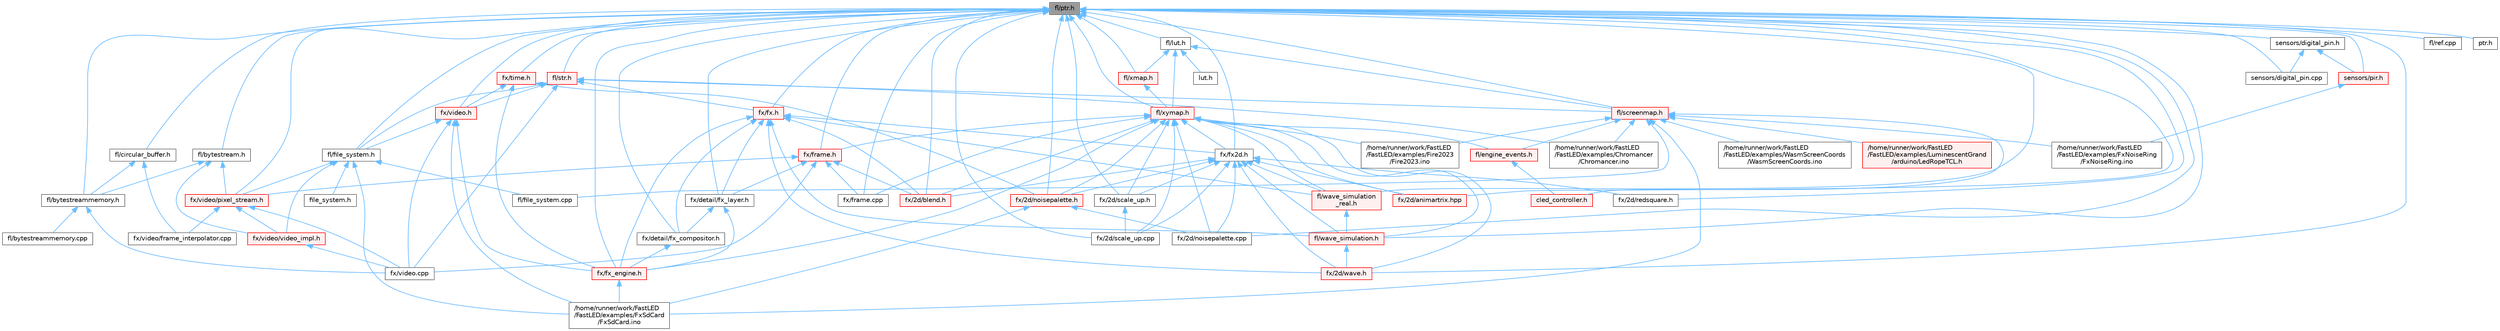 digraph "fl/ptr.h"
{
 // INTERACTIVE_SVG=YES
 // LATEX_PDF_SIZE
  bgcolor="transparent";
  edge [fontname=Helvetica,fontsize=10,labelfontname=Helvetica,labelfontsize=10];
  node [fontname=Helvetica,fontsize=10,shape=box,height=0.2,width=0.4];
  Node1 [id="Node000001",label="fl/ptr.h",height=0.2,width=0.4,color="gray40", fillcolor="grey60", style="filled", fontcolor="black",tooltip=" "];
  Node1 -> Node2 [id="edge1_Node000001_Node000002",dir="back",color="steelblue1",style="solid",tooltip=" "];
  Node2 [id="Node000002",label="fl/bytestream.h",height=0.2,width=0.4,color="grey40", fillcolor="white", style="filled",URL="$dd/d2b/bytestream_8h.html",tooltip=" "];
  Node2 -> Node3 [id="edge2_Node000002_Node000003",dir="back",color="steelblue1",style="solid",tooltip=" "];
  Node3 [id="Node000003",label="fl/bytestreammemory.h",height=0.2,width=0.4,color="grey40", fillcolor="white", style="filled",URL="$d1/d24/bytestreammemory_8h.html",tooltip=" "];
  Node3 -> Node4 [id="edge3_Node000003_Node000004",dir="back",color="steelblue1",style="solid",tooltip=" "];
  Node4 [id="Node000004",label="fl/bytestreammemory.cpp",height=0.2,width=0.4,color="grey40", fillcolor="white", style="filled",URL="$de/d95/bytestreammemory_8cpp.html",tooltip=" "];
  Node3 -> Node5 [id="edge4_Node000003_Node000005",dir="back",color="steelblue1",style="solid",tooltip=" "];
  Node5 [id="Node000005",label="fx/video.cpp",height=0.2,width=0.4,color="grey40", fillcolor="white", style="filled",URL="$d0/d05/video_8cpp.html",tooltip=" "];
  Node2 -> Node6 [id="edge5_Node000002_Node000006",dir="back",color="steelblue1",style="solid",tooltip=" "];
  Node6 [id="Node000006",label="fx/video/pixel_stream.h",height=0.2,width=0.4,color="red", fillcolor="#FFF0F0", style="filled",URL="$d3/dfa/pixel__stream_8h.html",tooltip=" "];
  Node6 -> Node5 [id="edge6_Node000006_Node000005",dir="back",color="steelblue1",style="solid",tooltip=" "];
  Node6 -> Node7 [id="edge7_Node000006_Node000007",dir="back",color="steelblue1",style="solid",tooltip=" "];
  Node7 [id="Node000007",label="fx/video/frame_interpolator.cpp",height=0.2,width=0.4,color="grey40", fillcolor="white", style="filled",URL="$d5/da4/frame__interpolator_8cpp.html",tooltip=" "];
  Node6 -> Node9 [id="edge8_Node000006_Node000009",dir="back",color="steelblue1",style="solid",tooltip=" "];
  Node9 [id="Node000009",label="fx/video/video_impl.h",height=0.2,width=0.4,color="red", fillcolor="#FFF0F0", style="filled",URL="$d5/d82/video__impl_8h.html",tooltip=" "];
  Node9 -> Node5 [id="edge9_Node000009_Node000005",dir="back",color="steelblue1",style="solid",tooltip=" "];
  Node2 -> Node9 [id="edge10_Node000002_Node000009",dir="back",color="steelblue1",style="solid",tooltip=" "];
  Node1 -> Node3 [id="edge11_Node000001_Node000003",dir="back",color="steelblue1",style="solid",tooltip=" "];
  Node1 -> Node12 [id="edge12_Node000001_Node000012",dir="back",color="steelblue1",style="solid",tooltip=" "];
  Node12 [id="Node000012",label="fl/circular_buffer.h",height=0.2,width=0.4,color="grey40", fillcolor="white", style="filled",URL="$d9/d43/circular__buffer_8h.html",tooltip=" "];
  Node12 -> Node3 [id="edge13_Node000012_Node000003",dir="back",color="steelblue1",style="solid",tooltip=" "];
  Node12 -> Node7 [id="edge14_Node000012_Node000007",dir="back",color="steelblue1",style="solid",tooltip=" "];
  Node1 -> Node13 [id="edge15_Node000001_Node000013",dir="back",color="steelblue1",style="solid",tooltip=" "];
  Node13 [id="Node000013",label="fl/file_system.h",height=0.2,width=0.4,color="grey40", fillcolor="white", style="filled",URL="$d9/d28/fl_2file__system_8h.html",tooltip=" "];
  Node13 -> Node14 [id="edge16_Node000013_Node000014",dir="back",color="steelblue1",style="solid",tooltip=" "];
  Node14 [id="Node000014",label="/home/runner/work/FastLED\l/FastLED/examples/FxSdCard\l/FxSdCard.ino",height=0.2,width=0.4,color="grey40", fillcolor="white", style="filled",URL="$d7/d35/_fx_sd_card_8ino.html",tooltip=" "];
  Node13 -> Node15 [id="edge17_Node000013_Node000015",dir="back",color="steelblue1",style="solid",tooltip=" "];
  Node15 [id="Node000015",label="file_system.h",height=0.2,width=0.4,color="grey40", fillcolor="white", style="filled",URL="$d6/d8d/file__system_8h.html",tooltip=" "];
  Node13 -> Node16 [id="edge18_Node000013_Node000016",dir="back",color="steelblue1",style="solid",tooltip=" "];
  Node16 [id="Node000016",label="fl/file_system.cpp",height=0.2,width=0.4,color="grey40", fillcolor="white", style="filled",URL="$d4/d37/file__system_8cpp.html",tooltip=" "];
  Node13 -> Node6 [id="edge19_Node000013_Node000006",dir="back",color="steelblue1",style="solid",tooltip=" "];
  Node13 -> Node9 [id="edge20_Node000013_Node000009",dir="back",color="steelblue1",style="solid",tooltip=" "];
  Node1 -> Node17 [id="edge21_Node000001_Node000017",dir="back",color="steelblue1",style="solid",tooltip=" "];
  Node17 [id="Node000017",label="fl/lut.h",height=0.2,width=0.4,color="grey40", fillcolor="white", style="filled",URL="$d3/db6/fl_2lut_8h.html",tooltip=" "];
  Node17 -> Node18 [id="edge22_Node000017_Node000018",dir="back",color="steelblue1",style="solid",tooltip=" "];
  Node18 [id="Node000018",label="fl/screenmap.h",height=0.2,width=0.4,color="red", fillcolor="#FFF0F0", style="filled",URL="$d7/d0d/fl_2screenmap_8h.html",tooltip=" "];
  Node18 -> Node19 [id="edge23_Node000018_Node000019",dir="back",color="steelblue1",style="solid",tooltip=" "];
  Node19 [id="Node000019",label="/home/runner/work/FastLED\l/FastLED/examples/Chromancer\l/Chromancer.ino",height=0.2,width=0.4,color="grey40", fillcolor="white", style="filled",URL="$d1/ddb/_chromancer_8ino.html",tooltip=" "];
  Node18 -> Node20 [id="edge24_Node000018_Node000020",dir="back",color="steelblue1",style="solid",tooltip=" "];
  Node20 [id="Node000020",label="/home/runner/work/FastLED\l/FastLED/examples/Fire2023\l/Fire2023.ino",height=0.2,width=0.4,color="grey40", fillcolor="white", style="filled",URL="$d8/d2c/_fire2023_8ino.html",tooltip=" "];
  Node18 -> Node21 [id="edge25_Node000018_Node000021",dir="back",color="steelblue1",style="solid",tooltip=" "];
  Node21 [id="Node000021",label="/home/runner/work/FastLED\l/FastLED/examples/FxNoiseRing\l/FxNoiseRing.ino",height=0.2,width=0.4,color="grey40", fillcolor="white", style="filled",URL="$d3/dac/_fx_noise_ring_8ino.html",tooltip=" "];
  Node18 -> Node14 [id="edge26_Node000018_Node000014",dir="back",color="steelblue1",style="solid",tooltip=" "];
  Node18 -> Node22 [id="edge27_Node000018_Node000022",dir="back",color="steelblue1",style="solid",tooltip=" "];
  Node22 [id="Node000022",label="/home/runner/work/FastLED\l/FastLED/examples/LuminescentGrand\l/arduino/LedRopeTCL.h",height=0.2,width=0.4,color="red", fillcolor="#FFF0F0", style="filled",URL="$d9/d7e/_led_rope_t_c_l_8h.html",tooltip=" "];
  Node18 -> Node24 [id="edge28_Node000018_Node000024",dir="back",color="steelblue1",style="solid",tooltip=" "];
  Node24 [id="Node000024",label="/home/runner/work/FastLED\l/FastLED/examples/WasmScreenCoords\l/WasmScreenCoords.ino",height=0.2,width=0.4,color="grey40", fillcolor="white", style="filled",URL="$dc/d4d/_wasm_screen_coords_8ino.html",tooltip="Simple test for screen coordinates in the web compiled version of FastLED."];
  Node18 -> Node25 [id="edge29_Node000018_Node000025",dir="back",color="steelblue1",style="solid",tooltip=" "];
  Node25 [id="Node000025",label="cled_controller.h",height=0.2,width=0.4,color="red", fillcolor="#FFF0F0", style="filled",URL="$db/d6d/cled__controller_8h.html",tooltip="base definitions used by led controllers for writing out led data"];
  Node18 -> Node140 [id="edge30_Node000018_Node000140",dir="back",color="steelblue1",style="solid",tooltip=" "];
  Node140 [id="Node000140",label="fl/engine_events.h",height=0.2,width=0.4,color="red", fillcolor="#FFF0F0", style="filled",URL="$dc/dd9/fl_2engine__events_8h.html",tooltip=" "];
  Node140 -> Node25 [id="edge31_Node000140_Node000025",dir="back",color="steelblue1",style="solid",tooltip=" "];
  Node18 -> Node16 [id="edge32_Node000018_Node000016",dir="back",color="steelblue1",style="solid",tooltip=" "];
  Node17 -> Node146 [id="edge33_Node000017_Node000146",dir="back",color="steelblue1",style="solid",tooltip=" "];
  Node146 [id="Node000146",label="fl/xmap.h",height=0.2,width=0.4,color="red", fillcolor="#FFF0F0", style="filled",URL="$d5/d22/fl_2xmap_8h.html",tooltip=" "];
  Node146 -> Node148 [id="edge34_Node000146_Node000148",dir="back",color="steelblue1",style="solid",tooltip=" "];
  Node148 [id="Node000148",label="fl/xymap.h",height=0.2,width=0.4,color="red", fillcolor="#FFF0F0", style="filled",URL="$d6/dc9/fl_2xymap_8h.html",tooltip=" "];
  Node148 -> Node20 [id="edge35_Node000148_Node000020",dir="back",color="steelblue1",style="solid",tooltip=" "];
  Node148 -> Node140 [id="edge36_Node000148_Node000140",dir="back",color="steelblue1",style="solid",tooltip=" "];
  Node148 -> Node152 [id="edge37_Node000148_Node000152",dir="back",color="steelblue1",style="solid",tooltip=" "];
  Node152 [id="Node000152",label="fl/wave_simulation.h",height=0.2,width=0.4,color="red", fillcolor="#FFF0F0", style="filled",URL="$dc/d36/wave__simulation_8h.html",tooltip=" "];
  Node152 -> Node96 [id="edge38_Node000152_Node000096",dir="back",color="steelblue1",style="solid",tooltip=" "];
  Node96 [id="Node000096",label="fx/2d/wave.h",height=0.2,width=0.4,color="red", fillcolor="#FFF0F0", style="filled",URL="$dc/d61/wave_8h.html",tooltip=" "];
  Node148 -> Node154 [id="edge39_Node000148_Node000154",dir="back",color="steelblue1",style="solid",tooltip=" "];
  Node154 [id="Node000154",label="fl/wave_simulation\l_real.h",height=0.2,width=0.4,color="red", fillcolor="#FFF0F0", style="filled",URL="$dd/d8e/wave__simulation__real_8h.html",tooltip=" "];
  Node154 -> Node152 [id="edge40_Node000154_Node000152",dir="back",color="steelblue1",style="solid",tooltip=" "];
  Node148 -> Node156 [id="edge41_Node000148_Node000156",dir="back",color="steelblue1",style="solid",tooltip=" "];
  Node156 [id="Node000156",label="fx/2d/animartrix.hpp",height=0.2,width=0.4,color="red", fillcolor="#FFF0F0", style="filled",URL="$d3/dc3/animartrix_8hpp.html",tooltip=" "];
  Node148 -> Node157 [id="edge42_Node000148_Node000157",dir="back",color="steelblue1",style="solid",tooltip=" "];
  Node157 [id="Node000157",label="fx/2d/blend.h",height=0.2,width=0.4,color="red", fillcolor="#FFF0F0", style="filled",URL="$d8/d4e/blend_8h.html",tooltip=" "];
  Node148 -> Node117 [id="edge43_Node000148_Node000117",dir="back",color="steelblue1",style="solid",tooltip=" "];
  Node117 [id="Node000117",label="fx/2d/noisepalette.cpp",height=0.2,width=0.4,color="grey40", fillcolor="white", style="filled",URL="$d6/d66/noisepalette_8cpp.html",tooltip=" "];
  Node148 -> Node118 [id="edge44_Node000148_Node000118",dir="back",color="steelblue1",style="solid",tooltip=" "];
  Node118 [id="Node000118",label="fx/2d/noisepalette.h",height=0.2,width=0.4,color="red", fillcolor="#FFF0F0", style="filled",URL="$d6/dc7/noisepalette_8h.html",tooltip="Demonstrates how to mix noise generation with color palettes on a 2D LED matrix."];
  Node118 -> Node14 [id="edge45_Node000118_Node000014",dir="back",color="steelblue1",style="solid",tooltip=" "];
  Node118 -> Node117 [id="edge46_Node000118_Node000117",dir="back",color="steelblue1",style="solid",tooltip=" "];
  Node148 -> Node120 [id="edge47_Node000148_Node000120",dir="back",color="steelblue1",style="solid",tooltip=" "];
  Node120 [id="Node000120",label="fx/2d/scale_up.cpp",height=0.2,width=0.4,color="grey40", fillcolor="white", style="filled",URL="$dc/d8c/scale__up_8cpp.html",tooltip=" "];
  Node148 -> Node151 [id="edge48_Node000148_Node000151",dir="back",color="steelblue1",style="solid",tooltip=" "];
  Node151 [id="Node000151",label="fx/2d/scale_up.h",height=0.2,width=0.4,color="grey40", fillcolor="white", style="filled",URL="$d2/d74/scale__up_8h.html",tooltip="Expands a grid using bilinear interpolation and scaling up."];
  Node151 -> Node120 [id="edge49_Node000151_Node000120",dir="back",color="steelblue1",style="solid",tooltip=" "];
  Node148 -> Node96 [id="edge50_Node000148_Node000096",dir="back",color="steelblue1",style="solid",tooltip=" "];
  Node148 -> Node158 [id="edge51_Node000148_Node000158",dir="back",color="steelblue1",style="solid",tooltip=" "];
  Node158 [id="Node000158",label="fx/frame.cpp",height=0.2,width=0.4,color="grey40", fillcolor="white", style="filled",URL="$da/d14/frame_8cpp.html",tooltip=" "];
  Node148 -> Node159 [id="edge52_Node000148_Node000159",dir="back",color="steelblue1",style="solid",tooltip=" "];
  Node159 [id="Node000159",label="fx/frame.h",height=0.2,width=0.4,color="red", fillcolor="#FFF0F0", style="filled",URL="$df/d7d/frame_8h.html",tooltip=" "];
  Node159 -> Node157 [id="edge53_Node000159_Node000157",dir="back",color="steelblue1",style="solid",tooltip=" "];
  Node159 -> Node160 [id="edge54_Node000159_Node000160",dir="back",color="steelblue1",style="solid",tooltip=" "];
  Node160 [id="Node000160",label="fx/detail/fx_layer.h",height=0.2,width=0.4,color="grey40", fillcolor="white", style="filled",URL="$d7/d2f/fx__layer_8h.html",tooltip=" "];
  Node160 -> Node161 [id="edge55_Node000160_Node000161",dir="back",color="steelblue1",style="solid",tooltip=" "];
  Node161 [id="Node000161",label="fx/detail/fx_compositor.h",height=0.2,width=0.4,color="grey40", fillcolor="white", style="filled",URL="$d5/d6b/fx__compositor_8h.html",tooltip=" "];
  Node161 -> Node162 [id="edge56_Node000161_Node000162",dir="back",color="steelblue1",style="solid",tooltip=" "];
  Node162 [id="Node000162",label="fx/fx_engine.h",height=0.2,width=0.4,color="red", fillcolor="#FFF0F0", style="filled",URL="$d9/d3c/fx__engine_8h.html",tooltip=" "];
  Node162 -> Node14 [id="edge57_Node000162_Node000014",dir="back",color="steelblue1",style="solid",tooltip=" "];
  Node160 -> Node162 [id="edge58_Node000160_Node000162",dir="back",color="steelblue1",style="solid",tooltip=" "];
  Node159 -> Node158 [id="edge59_Node000159_Node000158",dir="back",color="steelblue1",style="solid",tooltip=" "];
  Node159 -> Node5 [id="edge60_Node000159_Node000005",dir="back",color="steelblue1",style="solid",tooltip=" "];
  Node159 -> Node6 [id="edge61_Node000159_Node000006",dir="back",color="steelblue1",style="solid",tooltip=" "];
  Node148 -> Node164 [id="edge62_Node000148_Node000164",dir="back",color="steelblue1",style="solid",tooltip=" "];
  Node164 [id="Node000164",label="fx/fx2d.h",height=0.2,width=0.4,color="grey40", fillcolor="white", style="filled",URL="$d9/d43/fx2d_8h.html",tooltip=" "];
  Node164 -> Node152 [id="edge63_Node000164_Node000152",dir="back",color="steelblue1",style="solid",tooltip=" "];
  Node164 -> Node154 [id="edge64_Node000164_Node000154",dir="back",color="steelblue1",style="solid",tooltip=" "];
  Node164 -> Node156 [id="edge65_Node000164_Node000156",dir="back",color="steelblue1",style="solid",tooltip=" "];
  Node164 -> Node157 [id="edge66_Node000164_Node000157",dir="back",color="steelblue1",style="solid",tooltip=" "];
  Node164 -> Node117 [id="edge67_Node000164_Node000117",dir="back",color="steelblue1",style="solid",tooltip=" "];
  Node164 -> Node118 [id="edge68_Node000164_Node000118",dir="back",color="steelblue1",style="solid",tooltip=" "];
  Node164 -> Node119 [id="edge69_Node000164_Node000119",dir="back",color="steelblue1",style="solid",tooltip=" "];
  Node119 [id="Node000119",label="fx/2d/redsquare.h",height=0.2,width=0.4,color="grey40", fillcolor="white", style="filled",URL="$d3/db8/redsquare_8h.html",tooltip=" "];
  Node164 -> Node120 [id="edge70_Node000164_Node000120",dir="back",color="steelblue1",style="solid",tooltip=" "];
  Node164 -> Node151 [id="edge71_Node000164_Node000151",dir="back",color="steelblue1",style="solid",tooltip=" "];
  Node164 -> Node96 [id="edge72_Node000164_Node000096",dir="back",color="steelblue1",style="solid",tooltip=" "];
  Node148 -> Node162 [id="edge73_Node000148_Node000162",dir="back",color="steelblue1",style="solid",tooltip=" "];
  Node17 -> Node148 [id="edge74_Node000017_Node000148",dir="back",color="steelblue1",style="solid",tooltip=" "];
  Node17 -> Node169 [id="edge75_Node000017_Node000169",dir="back",color="steelblue1",style="solid",tooltip=" "];
  Node169 [id="Node000169",label="lut.h",height=0.2,width=0.4,color="grey40", fillcolor="white", style="filled",URL="$db/d54/lut_8h.html",tooltip=" "];
  Node1 -> Node170 [id="edge76_Node000001_Node000170",dir="back",color="steelblue1",style="solid",tooltip=" "];
  Node170 [id="Node000170",label="fl/ref.cpp",height=0.2,width=0.4,color="grey40", fillcolor="white", style="filled",URL="$df/de4/ref_8cpp.html",tooltip=" "];
  Node1 -> Node18 [id="edge77_Node000001_Node000018",dir="back",color="steelblue1",style="solid",tooltip=" "];
  Node1 -> Node171 [id="edge78_Node000001_Node000171",dir="back",color="steelblue1",style="solid",tooltip=" "];
  Node171 [id="Node000171",label="fl/str.h",height=0.2,width=0.4,color="red", fillcolor="#FFF0F0", style="filled",URL="$dc/d0e/fl_2str_8h.html",tooltip=" "];
  Node171 -> Node19 [id="edge79_Node000171_Node000019",dir="back",color="steelblue1",style="solid",tooltip=" "];
  Node171 -> Node13 [id="edge80_Node000171_Node000013",dir="back",color="steelblue1",style="solid",tooltip=" "];
  Node171 -> Node18 [id="edge81_Node000171_Node000018",dir="back",color="steelblue1",style="solid",tooltip=" "];
  Node171 -> Node185 [id="edge82_Node000171_Node000185",dir="back",color="steelblue1",style="solid",tooltip=" "];
  Node185 [id="Node000185",label="fx/fx.h",height=0.2,width=0.4,color="red", fillcolor="#FFF0F0", style="filled",URL="$d2/d0c/fx_8h.html",tooltip=" "];
  Node185 -> Node152 [id="edge83_Node000185_Node000152",dir="back",color="steelblue1",style="solid",tooltip=" "];
  Node185 -> Node154 [id="edge84_Node000185_Node000154",dir="back",color="steelblue1",style="solid",tooltip=" "];
  Node185 -> Node157 [id="edge85_Node000185_Node000157",dir="back",color="steelblue1",style="solid",tooltip=" "];
  Node185 -> Node96 [id="edge86_Node000185_Node000096",dir="back",color="steelblue1",style="solid",tooltip=" "];
  Node185 -> Node161 [id="edge87_Node000185_Node000161",dir="back",color="steelblue1",style="solid",tooltip=" "];
  Node185 -> Node160 [id="edge88_Node000185_Node000160",dir="back",color="steelblue1",style="solid",tooltip=" "];
  Node185 -> Node164 [id="edge89_Node000185_Node000164",dir="back",color="steelblue1",style="solid",tooltip=" "];
  Node185 -> Node162 [id="edge90_Node000185_Node000162",dir="back",color="steelblue1",style="solid",tooltip=" "];
  Node171 -> Node5 [id="edge91_Node000171_Node000005",dir="back",color="steelblue1",style="solid",tooltip=" "];
  Node171 -> Node167 [id="edge92_Node000171_Node000167",dir="back",color="steelblue1",style="solid",tooltip=" "];
  Node167 [id="Node000167",label="fx/video.h",height=0.2,width=0.4,color="red", fillcolor="#FFF0F0", style="filled",URL="$dd/d78/video_8h.html",tooltip=" "];
  Node167 -> Node14 [id="edge93_Node000167_Node000014",dir="back",color="steelblue1",style="solid",tooltip=" "];
  Node167 -> Node13 [id="edge94_Node000167_Node000013",dir="back",color="steelblue1",style="solid",tooltip=" "];
  Node167 -> Node162 [id="edge95_Node000167_Node000162",dir="back",color="steelblue1",style="solid",tooltip=" "];
  Node167 -> Node5 [id="edge96_Node000167_Node000005",dir="back",color="steelblue1",style="solid",tooltip=" "];
  Node1 -> Node152 [id="edge97_Node000001_Node000152",dir="back",color="steelblue1",style="solid",tooltip=" "];
  Node1 -> Node154 [id="edge98_Node000001_Node000154",dir="back",color="steelblue1",style="solid",tooltip=" "];
  Node1 -> Node146 [id="edge99_Node000001_Node000146",dir="back",color="steelblue1",style="solid",tooltip=" "];
  Node1 -> Node148 [id="edge100_Node000001_Node000148",dir="back",color="steelblue1",style="solid",tooltip=" "];
  Node1 -> Node156 [id="edge101_Node000001_Node000156",dir="back",color="steelblue1",style="solid",tooltip=" "];
  Node1 -> Node157 [id="edge102_Node000001_Node000157",dir="back",color="steelblue1",style="solid",tooltip=" "];
  Node1 -> Node117 [id="edge103_Node000001_Node000117",dir="back",color="steelblue1",style="solid",tooltip=" "];
  Node1 -> Node118 [id="edge104_Node000001_Node000118",dir="back",color="steelblue1",style="solid",tooltip=" "];
  Node1 -> Node119 [id="edge105_Node000001_Node000119",dir="back",color="steelblue1",style="solid",tooltip=" "];
  Node1 -> Node120 [id="edge106_Node000001_Node000120",dir="back",color="steelblue1",style="solid",tooltip=" "];
  Node1 -> Node151 [id="edge107_Node000001_Node000151",dir="back",color="steelblue1",style="solid",tooltip=" "];
  Node1 -> Node96 [id="edge108_Node000001_Node000096",dir="back",color="steelblue1",style="solid",tooltip=" "];
  Node1 -> Node161 [id="edge109_Node000001_Node000161",dir="back",color="steelblue1",style="solid",tooltip=" "];
  Node1 -> Node160 [id="edge110_Node000001_Node000160",dir="back",color="steelblue1",style="solid",tooltip=" "];
  Node1 -> Node158 [id="edge111_Node000001_Node000158",dir="back",color="steelblue1",style="solid",tooltip=" "];
  Node1 -> Node159 [id="edge112_Node000001_Node000159",dir="back",color="steelblue1",style="solid",tooltip=" "];
  Node1 -> Node185 [id="edge113_Node000001_Node000185",dir="back",color="steelblue1",style="solid",tooltip=" "];
  Node1 -> Node164 [id="edge114_Node000001_Node000164",dir="back",color="steelblue1",style="solid",tooltip=" "];
  Node1 -> Node162 [id="edge115_Node000001_Node000162",dir="back",color="steelblue1",style="solid",tooltip=" "];
  Node1 -> Node187 [id="edge116_Node000001_Node000187",dir="back",color="steelblue1",style="solid",tooltip=" "];
  Node187 [id="Node000187",label="fx/time.h",height=0.2,width=0.4,color="red", fillcolor="#FFF0F0", style="filled",URL="$de/df7/time_8h.html",tooltip=" "];
  Node187 -> Node118 [id="edge117_Node000187_Node000118",dir="back",color="steelblue1",style="solid",tooltip=" "];
  Node187 -> Node162 [id="edge118_Node000187_Node000162",dir="back",color="steelblue1",style="solid",tooltip=" "];
  Node187 -> Node167 [id="edge119_Node000187_Node000167",dir="back",color="steelblue1",style="solid",tooltip=" "];
  Node1 -> Node167 [id="edge120_Node000001_Node000167",dir="back",color="steelblue1",style="solid",tooltip=" "];
  Node1 -> Node6 [id="edge121_Node000001_Node000006",dir="back",color="steelblue1",style="solid",tooltip=" "];
  Node1 -> Node188 [id="edge122_Node000001_Node000188",dir="back",color="steelblue1",style="solid",tooltip=" "];
  Node188 [id="Node000188",label="ptr.h",height=0.2,width=0.4,color="grey40", fillcolor="white", style="filled",URL="$dd/d98/ptr_8h.html",tooltip=" "];
  Node1 -> Node105 [id="edge123_Node000001_Node000105",dir="back",color="steelblue1",style="solid",tooltip=" "];
  Node105 [id="Node000105",label="sensors/digital_pin.cpp",height=0.2,width=0.4,color="grey40", fillcolor="white", style="filled",URL="$de/d2b/digital__pin_8cpp.html",tooltip=" "];
  Node1 -> Node189 [id="edge124_Node000001_Node000189",dir="back",color="steelblue1",style="solid",tooltip=" "];
  Node189 [id="Node000189",label="sensors/digital_pin.h",height=0.2,width=0.4,color="grey40", fillcolor="white", style="filled",URL="$dd/d83/digital__pin_8h.html",tooltip=" "];
  Node189 -> Node105 [id="edge125_Node000189_Node000105",dir="back",color="steelblue1",style="solid",tooltip=" "];
  Node189 -> Node190 [id="edge126_Node000189_Node000190",dir="back",color="steelblue1",style="solid",tooltip=" "];
  Node190 [id="Node000190",label="sensors/pir.h",height=0.2,width=0.4,color="red", fillcolor="#FFF0F0", style="filled",URL="$d9/dd3/pir_8h.html",tooltip=" "];
  Node190 -> Node21 [id="edge127_Node000190_Node000021",dir="back",color="steelblue1",style="solid",tooltip=" "];
  Node1 -> Node190 [id="edge128_Node000001_Node000190",dir="back",color="steelblue1",style="solid",tooltip=" "];
}
